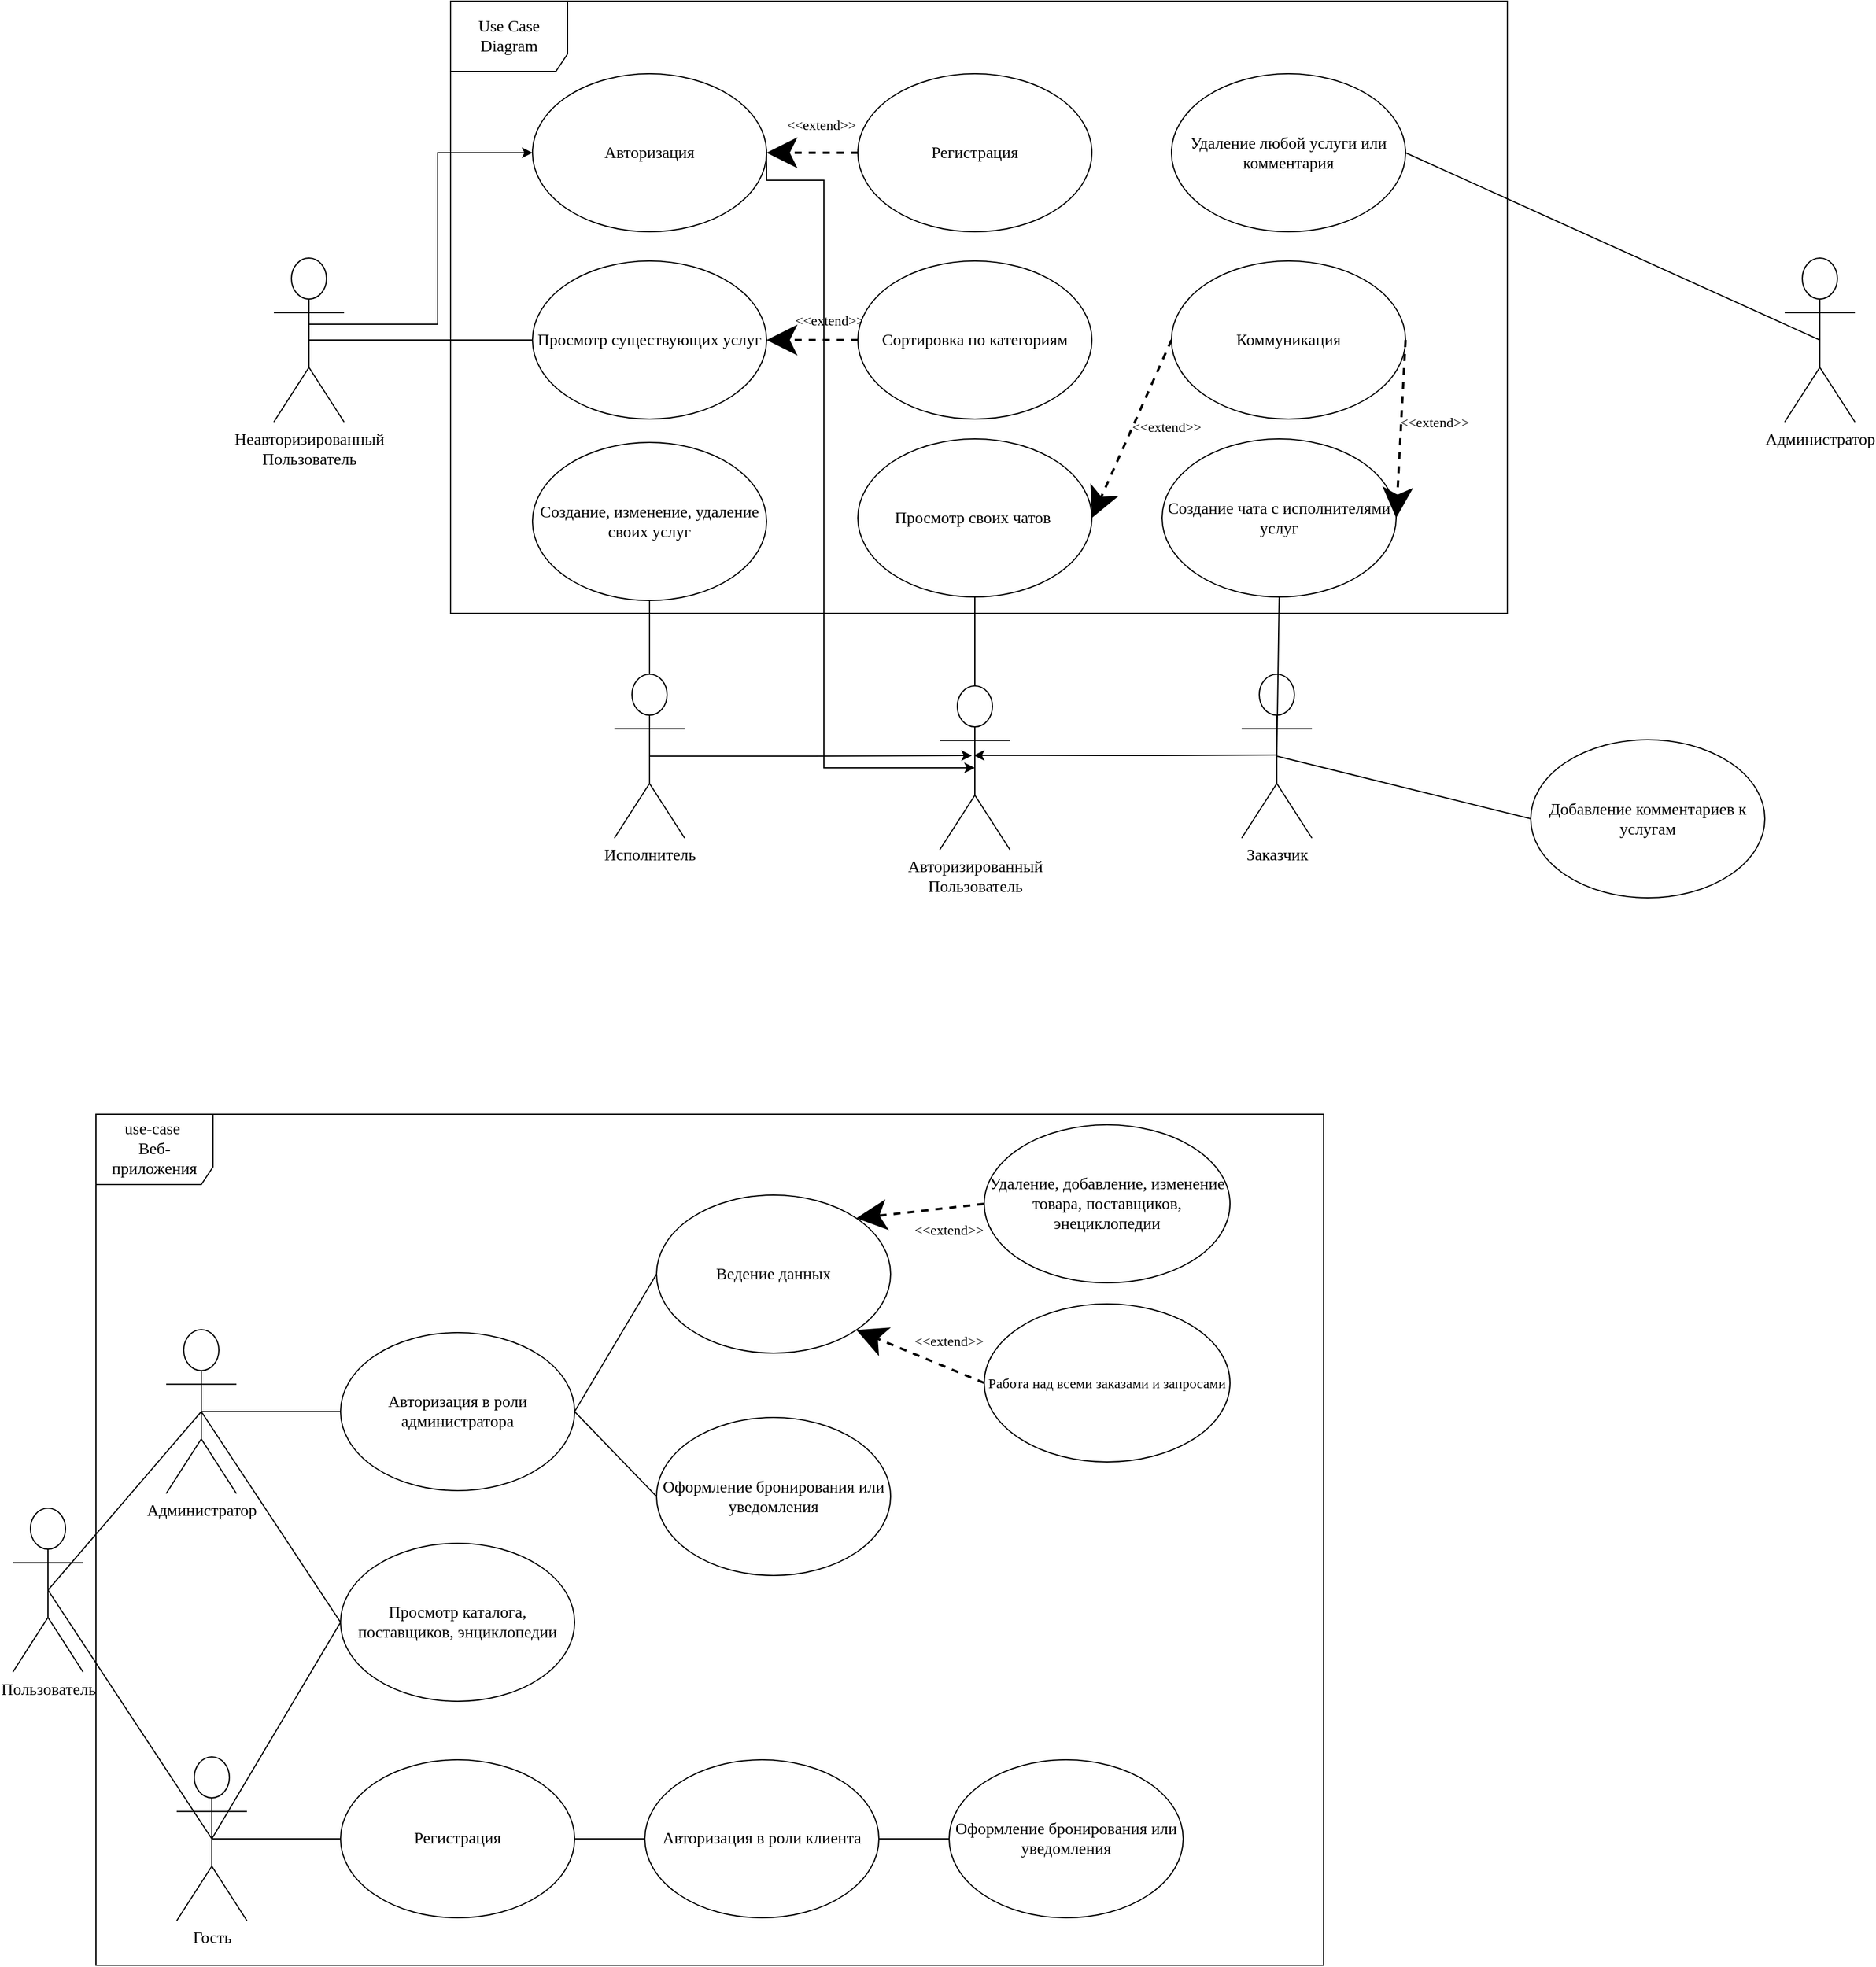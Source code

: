 <mxfile version="20.6.0" type="github">
  <diagram id="Wd_oJn38wZUzVgSo89xS" name="Page-1">
    <mxGraphModel dx="2078" dy="953" grid="0" gridSize="10" guides="1" tooltips="1" connect="1" arrows="1" fold="1" page="1" pageScale="1" pageWidth="2339" pageHeight="3300" math="0" shadow="0">
      <root>
        <mxCell id="0" />
        <mxCell id="1" parent="0" />
        <mxCell id="pzFhs3liKInP-grsurP8-2" value="&lt;font style=&quot;font-size: 14px&quot;&gt;Use Case Diagram&lt;br&gt;&lt;/font&gt;" style="shape=umlFrame;whiteSpace=wrap;html=1;width=100;height=60;perimeterSpacing=0;shadow=0;fontFamily=GOST type A Regular;fontSource=https%3A%2F%2Fwebfonts.pro%2Flight-fonts%2F123-gost_type_a.html;" parent="1" vertex="1">
          <mxGeometry x="734" y="470" width="903" height="523" as="geometry" />
        </mxCell>
        <mxCell id="pzFhs3liKInP-grsurP8-4" value="&lt;span style=&quot;font-size: 14px;&quot;&gt;Авторизированный&lt;br&gt;Пользователь&lt;/span&gt;" style="shape=umlActor;verticalLabelPosition=bottom;verticalAlign=top;html=1;fontFamily=GOST type A Regular;fontSource=https%3A%2F%2Fwebfonts.pro%2Flight-fonts%2F123-gost_type_a.html;" parent="1" vertex="1">
          <mxGeometry x="1152" y="1055" width="60" height="140" as="geometry" />
        </mxCell>
        <mxCell id="75nwqV4LWfnyFNcIzqMc-3" style="edgeStyle=orthogonalEdgeStyle;rounded=0;orthogonalLoop=1;jettySize=auto;html=1;exitX=1;exitY=1;exitDx=0;exitDy=0;entryX=0;entryY=0.5;entryDx=0;entryDy=0;strokeColor=none;startArrow=none;" parent="1" source="3QS9H70OiHH0bNNLxcRu-53" edge="1">
          <mxGeometry relative="1" as="geometry">
            <mxPoint x="1096.973" y="845.052" as="sourcePoint" />
            <mxPoint x="1078" y="849.5" as="targetPoint" />
          </mxGeometry>
        </mxCell>
        <mxCell id="_zqxxpLCkDMLm2a-AfCi-22" value="&amp;lt;&amp;lt;extend&amp;gt;&amp;gt;" style="text;html=1;strokeColor=none;fillColor=none;align=center;verticalAlign=middle;whiteSpace=wrap;rounded=0;shadow=0;fontFamily=GOST type A Regular;fontSource=https%3A%2F%2Fwebfonts.pro%2Flight-fonts%2F123-gost_type_a.html;" parent="1" vertex="1">
          <mxGeometry x="1038" y="733" width="40" height="20" as="geometry" />
        </mxCell>
        <mxCell id="_zqxxpLCkDMLm2a-AfCi-23" style="edgeStyle=none;rounded=0;jumpStyle=none;jumpSize=21;orthogonalLoop=1;jettySize=auto;html=1;exitX=0;exitY=0.5;exitDx=0;exitDy=0;entryX=1;entryY=0.5;entryDx=0;entryDy=0;dashed=1;startSize=19;endSize=20;strokeWidth=2;fontFamily=GOST type A Regular;fontSource=https%3A%2F%2Fwebfonts.pro%2Flight-fonts%2F123-gost_type_a.html;" parent="1" source="3QS9H70OiHH0bNNLxcRu-14" target="3QS9H70OiHH0bNNLxcRu-13" edge="1">
          <mxGeometry relative="1" as="geometry">
            <mxPoint x="1343" y="849.5" as="sourcePoint" />
            <mxPoint x="1278" y="849.5" as="targetPoint" />
          </mxGeometry>
        </mxCell>
        <mxCell id="_zqxxpLCkDMLm2a-AfCi-24" value="&amp;lt;&amp;lt;extend&amp;gt;&amp;gt;" style="text;html=1;strokeColor=none;fillColor=none;align=center;verticalAlign=middle;whiteSpace=wrap;rounded=0;shadow=0;fontFamily=GOST type A Regular;fontSource=https%3A%2F%2Fwebfonts.pro%2Flight-fonts%2F123-gost_type_a.html;" parent="1" vertex="1">
          <mxGeometry x="1445" y="594" width="40" height="20" as="geometry" />
        </mxCell>
        <mxCell id="22gS27oRzTfj-EgKatDl-3" value="&lt;font style=&quot;font-size: 14px&quot;&gt;use-case&amp;nbsp;&lt;br&gt;Веб-приложения&lt;br&gt;&lt;/font&gt;" style="shape=umlFrame;whiteSpace=wrap;html=1;width=100;height=60;perimeterSpacing=0;shadow=0;fontFamily=GOST type A Regular;fontSource=https%3A%2F%2Fwebfonts.pro%2Flight-fonts%2F123-gost_type_a.html;" parent="1" vertex="1">
          <mxGeometry x="431" y="1421" width="1049" height="727" as="geometry" />
        </mxCell>
        <mxCell id="22gS27oRzTfj-EgKatDl-4" value="&lt;font style=&quot;font-size: 14px&quot;&gt;Пользователь&lt;/font&gt;" style="shape=umlActor;verticalLabelPosition=bottom;verticalAlign=top;html=1;fontFamily=GOST type A Regular;fontSource=https%3A%2F%2Fwebfonts.pro%2Flight-fonts%2F123-gost_type_a.html;" parent="1" vertex="1">
          <mxGeometry x="360" y="1757.5" width="60" height="140" as="geometry" />
        </mxCell>
        <mxCell id="22gS27oRzTfj-EgKatDl-5" value="" style="endArrow=none;html=1;entryX=0.5;entryY=0.5;entryDx=0;entryDy=0;exitX=0.5;exitY=0.5;exitDx=0;exitDy=0;exitPerimeter=0;entryPerimeter=0;fontFamily=GOST type A Regular;fontSource=https%3A%2F%2Fwebfonts.pro%2Flight-fonts%2F123-gost_type_a.html;" parent="1" source="22gS27oRzTfj-EgKatDl-4" target="22gS27oRzTfj-EgKatDl-7" edge="1">
          <mxGeometry width="50" height="50" relative="1" as="geometry">
            <mxPoint x="1000" y="1780" as="sourcePoint" />
            <mxPoint x="520" y="1827.5" as="targetPoint" />
          </mxGeometry>
        </mxCell>
        <mxCell id="22gS27oRzTfj-EgKatDl-7" value="&lt;font style=&quot;font-size: 14px&quot;&gt;Гость&lt;/font&gt;" style="shape=umlActor;verticalLabelPosition=bottom;verticalAlign=top;html=1;fontFamily=GOST type A Regular;fontSource=https%3A%2F%2Fwebfonts.pro%2Flight-fonts%2F123-gost_type_a.html;" parent="1" vertex="1">
          <mxGeometry x="500" y="1970" width="60" height="140" as="geometry" />
        </mxCell>
        <mxCell id="22gS27oRzTfj-EgKatDl-9" value="" style="endArrow=none;html=1;exitX=0.5;exitY=0.5;exitDx=0;exitDy=0;exitPerimeter=0;entryX=0;entryY=0.5;entryDx=0;entryDy=0;fontFamily=GOST type A Regular;fontSource=https%3A%2F%2Fwebfonts.pro%2Flight-fonts%2F123-gost_type_a.html;" parent="1" source="22gS27oRzTfj-EgKatDl-7" target="22gS27oRzTfj-EgKatDl-10" edge="1">
          <mxGeometry width="50" height="50" relative="1" as="geometry">
            <mxPoint x="400" y="1837.5" as="sourcePoint" />
            <mxPoint x="591" y="1530" as="targetPoint" />
          </mxGeometry>
        </mxCell>
        <mxCell id="22gS27oRzTfj-EgKatDl-10" value="&lt;font style=&quot;font-size: 14px&quot;&gt;Регистрация&lt;/font&gt;" style="ellipse;whiteSpace=wrap;html=1;fontFamily=GOST type A Regular;fontSource=https%3A%2F%2Fwebfonts.pro%2Flight-fonts%2F123-gost_type_a.html;" parent="1" vertex="1">
          <mxGeometry x="640" y="1972.5" width="200" height="135" as="geometry" />
        </mxCell>
        <mxCell id="22gS27oRzTfj-EgKatDl-11" value="&lt;font style=&quot;font-size: 14px&quot;&gt;Просмотр каталога, поставщиков, энциклопедии&lt;/font&gt;" style="ellipse;whiteSpace=wrap;html=1;fontFamily=GOST type A Regular;fontSource=https%3A%2F%2Fwebfonts.pro%2Flight-fonts%2F123-gost_type_a.html;" parent="1" vertex="1">
          <mxGeometry x="640" y="1787.5" width="200" height="135" as="geometry" />
        </mxCell>
        <mxCell id="22gS27oRzTfj-EgKatDl-12" value="" style="endArrow=none;html=1;exitX=0.5;exitY=0.5;exitDx=0;exitDy=0;exitPerimeter=0;entryX=0;entryY=0.5;entryDx=0;entryDy=0;fontFamily=GOST type A Regular;fontSource=https%3A%2F%2Fwebfonts.pro%2Flight-fonts%2F123-gost_type_a.html;" parent="1" source="22gS27oRzTfj-EgKatDl-7" target="22gS27oRzTfj-EgKatDl-11" edge="1">
          <mxGeometry width="50" height="50" relative="1" as="geometry">
            <mxPoint x="591" y="1530" as="sourcePoint" />
            <mxPoint x="661.0" y="1477.5" as="targetPoint" />
          </mxGeometry>
        </mxCell>
        <mxCell id="22gS27oRzTfj-EgKatDl-13" value="&lt;font style=&quot;font-size: 14px&quot;&gt;Авторизация в роли клиента&lt;/font&gt;" style="ellipse;whiteSpace=wrap;html=1;fontFamily=GOST type A Regular;fontSource=https%3A%2F%2Fwebfonts.pro%2Flight-fonts%2F123-gost_type_a.html;" parent="1" vertex="1">
          <mxGeometry x="900" y="1972.5" width="200" height="135" as="geometry" />
        </mxCell>
        <mxCell id="22gS27oRzTfj-EgKatDl-16" value="&lt;span style=&quot;font-size: 14px&quot;&gt;Оформление бронирования или уведомления&lt;/span&gt;" style="ellipse;whiteSpace=wrap;html=1;fontFamily=GOST type A Regular;fontSource=https%3A%2F%2Fwebfonts.pro%2Flight-fonts%2F123-gost_type_a.html;" parent="1" vertex="1">
          <mxGeometry x="1160" y="1972.5" width="200" height="135" as="geometry" />
        </mxCell>
        <mxCell id="22gS27oRzTfj-EgKatDl-17" value="&lt;font style=&quot;font-size: 14px&quot;&gt;Администратор&lt;/font&gt;" style="shape=umlActor;verticalLabelPosition=bottom;verticalAlign=top;html=1;fontFamily=GOST type A Regular;fontSource=https%3A%2F%2Fwebfonts.pro%2Flight-fonts%2F123-gost_type_a.html;" parent="1" vertex="1">
          <mxGeometry x="491" y="1605" width="60" height="140" as="geometry" />
        </mxCell>
        <mxCell id="22gS27oRzTfj-EgKatDl-18" value="" style="endArrow=none;html=1;entryX=0.5;entryY=0.5;entryDx=0;entryDy=0;exitX=0.5;exitY=0.5;exitDx=0;exitDy=0;exitPerimeter=0;entryPerimeter=0;fontFamily=GOST type A Regular;fontSource=https%3A%2F%2Fwebfonts.pro%2Flight-fonts%2F123-gost_type_a.html;" parent="1" source="22gS27oRzTfj-EgKatDl-4" target="22gS27oRzTfj-EgKatDl-17" edge="1">
          <mxGeometry width="50" height="50" relative="1" as="geometry">
            <mxPoint x="400" y="1837.5" as="sourcePoint" />
            <mxPoint x="591" y="1837.5" as="targetPoint" />
          </mxGeometry>
        </mxCell>
        <mxCell id="22gS27oRzTfj-EgKatDl-19" value="&lt;span style=&quot;font-size: 14px&quot;&gt;Ведение данных&lt;/span&gt;" style="ellipse;whiteSpace=wrap;html=1;fontFamily=GOST type A Regular;fontSource=https%3A%2F%2Fwebfonts.pro%2Flight-fonts%2F123-gost_type_a.html;" parent="1" vertex="1">
          <mxGeometry x="910" y="1490" width="200" height="135" as="geometry" />
        </mxCell>
        <mxCell id="22gS27oRzTfj-EgKatDl-20" value="&lt;span style=&quot;font-size: 14px&quot;&gt;Удаление, добавление, изменение товара, поставщиков, энециклопедии&lt;/span&gt;" style="ellipse;whiteSpace=wrap;html=1;fontFamily=GOST type A Regular;fontSource=https%3A%2F%2Fwebfonts.pro%2Flight-fonts%2F123-gost_type_a.html;" parent="1" vertex="1">
          <mxGeometry x="1190" y="1430" width="210" height="135" as="geometry" />
        </mxCell>
        <mxCell id="22gS27oRzTfj-EgKatDl-21" value="Работа над всеми заказами и запросами" style="ellipse;whiteSpace=wrap;html=1;fontFamily=GOST type A Regular;fontSource=https%3A%2F%2Fwebfonts.pro%2Flight-fonts%2F123-gost_type_a.html;" parent="1" vertex="1">
          <mxGeometry x="1190" y="1583" width="210" height="135" as="geometry" />
        </mxCell>
        <mxCell id="22gS27oRzTfj-EgKatDl-23" value="" style="endArrow=none;html=1;exitX=0.5;exitY=0.5;exitDx=0;exitDy=0;exitPerimeter=0;entryX=0;entryY=0.5;entryDx=0;entryDy=0;fontFamily=GOST type A Regular;fontSource=https%3A%2F%2Fwebfonts.pro%2Flight-fonts%2F123-gost_type_a.html;" parent="1" source="22gS27oRzTfj-EgKatDl-17" target="22gS27oRzTfj-EgKatDl-11" edge="1">
          <mxGeometry width="50" height="50" relative="1" as="geometry">
            <mxPoint x="651" y="2150" as="sourcePoint" />
            <mxPoint x="780.0" y="2257.5" as="targetPoint" />
          </mxGeometry>
        </mxCell>
        <mxCell id="22gS27oRzTfj-EgKatDl-24" style="edgeStyle=none;rounded=0;jumpStyle=none;jumpSize=21;orthogonalLoop=1;jettySize=auto;html=1;exitX=0;exitY=0.5;exitDx=0;exitDy=0;entryX=1;entryY=0;entryDx=0;entryDy=0;dashed=1;startSize=19;endSize=20;strokeWidth=2;fontFamily=GOST type A Regular;fontSource=https%3A%2F%2Fwebfonts.pro%2Flight-fonts%2F123-gost_type_a.html;" parent="1" source="22gS27oRzTfj-EgKatDl-20" target="22gS27oRzTfj-EgKatDl-19" edge="1">
          <mxGeometry relative="1" as="geometry">
            <mxPoint x="981" y="2142.4" as="sourcePoint" />
            <mxPoint x="1060.102" y="2060.003" as="targetPoint" />
          </mxGeometry>
        </mxCell>
        <mxCell id="22gS27oRzTfj-EgKatDl-25" value="&amp;lt;&amp;lt;extend&amp;gt;&amp;gt;" style="text;html=1;strokeColor=none;fillColor=none;align=center;verticalAlign=middle;whiteSpace=wrap;rounded=0;shadow=0;fontFamily=GOST type A Regular;fontSource=https%3A%2F%2Fwebfonts.pro%2Flight-fonts%2F123-gost_type_a.html;" parent="1" vertex="1">
          <mxGeometry x="1140" y="1510" width="40" height="20" as="geometry" />
        </mxCell>
        <mxCell id="22gS27oRzTfj-EgKatDl-26" style="edgeStyle=none;rounded=0;jumpStyle=none;jumpSize=21;orthogonalLoop=1;jettySize=auto;html=1;exitX=0;exitY=0.5;exitDx=0;exitDy=0;entryX=1;entryY=1;entryDx=0;entryDy=0;dashed=1;startSize=19;endSize=20;strokeWidth=2;fontFamily=GOST type A Regular;fontSource=https%3A%2F%2Fwebfonts.pro%2Flight-fonts%2F123-gost_type_a.html;" parent="1" source="22gS27oRzTfj-EgKatDl-21" target="22gS27oRzTfj-EgKatDl-19" edge="1">
          <mxGeometry relative="1" as="geometry">
            <mxPoint x="991.0" y="2047.5" as="sourcePoint" />
            <mxPoint x="911.898" y="2102.397" as="targetPoint" />
          </mxGeometry>
        </mxCell>
        <mxCell id="22gS27oRzTfj-EgKatDl-27" value="&amp;lt;&amp;lt;extend&amp;gt;&amp;gt;" style="text;html=1;strokeColor=none;fillColor=none;align=center;verticalAlign=middle;whiteSpace=wrap;rounded=0;shadow=0;fontFamily=GOST type A Regular;fontSource=https%3A%2F%2Fwebfonts.pro%2Flight-fonts%2F123-gost_type_a.html;" parent="1" vertex="1">
          <mxGeometry x="1140" y="1605" width="40" height="20" as="geometry" />
        </mxCell>
        <mxCell id="22gS27oRzTfj-EgKatDl-28" value="" style="endArrow=none;html=1;exitX=1;exitY=0.5;exitDx=0;exitDy=0;entryX=0;entryY=0.5;entryDx=0;entryDy=0;fontFamily=GOST type A Regular;fontSource=https%3A%2F%2Fwebfonts.pro%2Flight-fonts%2F123-gost_type_a.html;" parent="1" source="22gS27oRzTfj-EgKatDl-13" target="22gS27oRzTfj-EgKatDl-16" edge="1">
          <mxGeometry width="50" height="50" relative="1" as="geometry">
            <mxPoint x="591" y="1540" as="sourcePoint" />
            <mxPoint x="741" y="1487.5" as="targetPoint" />
          </mxGeometry>
        </mxCell>
        <mxCell id="22gS27oRzTfj-EgKatDl-31" value="" style="endArrow=none;html=1;exitX=1;exitY=0.5;exitDx=0;exitDy=0;entryX=0;entryY=0.5;entryDx=0;entryDy=0;fontFamily=GOST type A Regular;fontSource=https%3A%2F%2Fwebfonts.pro%2Flight-fonts%2F123-gost_type_a.html;" parent="1" source="22gS27oRzTfj-EgKatDl-10" target="22gS27oRzTfj-EgKatDl-13" edge="1">
          <mxGeometry width="50" height="50" relative="1" as="geometry">
            <mxPoint x="1240.0" y="1907.5" as="sourcePoint" />
            <mxPoint x="1200.0" y="1660.5" as="targetPoint" />
          </mxGeometry>
        </mxCell>
        <mxCell id="22gS27oRzTfj-EgKatDl-33" value="&lt;font style=&quot;font-size: 14px&quot;&gt;Авторизация в роли администратора&lt;/font&gt;" style="ellipse;whiteSpace=wrap;html=1;fontFamily=GOST type A Regular;fontSource=https%3A%2F%2Fwebfonts.pro%2Flight-fonts%2F123-gost_type_a.html;" parent="1" vertex="1">
          <mxGeometry x="640" y="1607.5" width="200" height="135" as="geometry" />
        </mxCell>
        <mxCell id="22gS27oRzTfj-EgKatDl-34" value="" style="endArrow=none;html=1;exitX=0.5;exitY=0.5;exitDx=0;exitDy=0;exitPerimeter=0;entryX=0;entryY=0.5;entryDx=0;entryDy=0;fontFamily=GOST type A Regular;fontSource=https%3A%2F%2Fwebfonts.pro%2Flight-fonts%2F123-gost_type_a.html;" parent="1" source="22gS27oRzTfj-EgKatDl-17" target="22gS27oRzTfj-EgKatDl-33" edge="1">
          <mxGeometry width="50" height="50" relative="1" as="geometry">
            <mxPoint x="531" y="1660" as="sourcePoint" />
            <mxPoint x="630.0" y="1827.5" as="targetPoint" />
          </mxGeometry>
        </mxCell>
        <mxCell id="22gS27oRzTfj-EgKatDl-35" value="" style="endArrow=none;html=1;exitX=1;exitY=0.5;exitDx=0;exitDy=0;entryX=0;entryY=0.5;entryDx=0;entryDy=0;fontFamily=GOST type A Regular;fontSource=https%3A%2F%2Fwebfonts.pro%2Flight-fonts%2F123-gost_type_a.html;" parent="1" source="22gS27oRzTfj-EgKatDl-33" target="22gS27oRzTfj-EgKatDl-19" edge="1">
          <mxGeometry width="50" height="50" relative="1" as="geometry">
            <mxPoint x="541" y="1670" as="sourcePoint" />
            <mxPoint x="640.0" y="1837.5" as="targetPoint" />
          </mxGeometry>
        </mxCell>
        <mxCell id="22gS27oRzTfj-EgKatDl-36" value="&lt;span style=&quot;font-size: 14px&quot;&gt;Оформление бронирования или уведомления&lt;/span&gt;" style="ellipse;whiteSpace=wrap;html=1;fontFamily=GOST type A Regular;fontSource=https%3A%2F%2Fwebfonts.pro%2Flight-fonts%2F123-gost_type_a.html;" parent="1" vertex="1">
          <mxGeometry x="910" y="1680" width="200" height="135" as="geometry" />
        </mxCell>
        <mxCell id="22gS27oRzTfj-EgKatDl-37" value="" style="endArrow=none;html=1;exitX=1;exitY=0.5;exitDx=0;exitDy=0;entryX=0;entryY=0.5;entryDx=0;entryDy=0;fontFamily=GOST type A Regular;fontSource=https%3A%2F%2Fwebfonts.pro%2Flight-fonts%2F123-gost_type_a.html;" parent="1" source="22gS27oRzTfj-EgKatDl-33" target="22gS27oRzTfj-EgKatDl-36" edge="1">
          <mxGeometry width="50" height="50" relative="1" as="geometry">
            <mxPoint x="830.0" y="1547.5" as="sourcePoint" />
            <mxPoint x="890.0" y="1547.5" as="targetPoint" />
          </mxGeometry>
        </mxCell>
        <mxCell id="3QS9H70OiHH0bNNLxcRu-1" value="&lt;font style=&quot;font-size: 14px&quot;&gt;Просмотр существующих услуг&lt;/font&gt;" style="ellipse;whiteSpace=wrap;html=1;fontFamily=GOST type A Regular;fontSource=https%3A%2F%2Fwebfonts.pro%2Flight-fonts%2F123-gost_type_a.html;" vertex="1" parent="1">
          <mxGeometry x="804" y="692" width="200" height="135" as="geometry" />
        </mxCell>
        <mxCell id="3QS9H70OiHH0bNNLxcRu-2" value="&lt;font style=&quot;font-size: 14px&quot;&gt;Сортировка по категориям&lt;/font&gt;" style="ellipse;whiteSpace=wrap;html=1;fontFamily=GOST type A Regular;fontSource=https%3A%2F%2Fwebfonts.pro%2Flight-fonts%2F123-gost_type_a.html;" vertex="1" parent="1">
          <mxGeometry x="1082" y="692" width="200" height="135" as="geometry" />
        </mxCell>
        <mxCell id="3QS9H70OiHH0bNNLxcRu-3" style="edgeStyle=none;rounded=0;jumpStyle=none;jumpSize=21;orthogonalLoop=1;jettySize=auto;html=1;exitX=0;exitY=0.5;exitDx=0;exitDy=0;entryX=1;entryY=0.5;entryDx=0;entryDy=0;dashed=1;startSize=19;endSize=20;strokeWidth=2;fontFamily=GOST type A Regular;fontSource=https%3A%2F%2Fwebfonts.pro%2Flight-fonts%2F123-gost_type_a.html;" edge="1" parent="1" source="3QS9H70OiHH0bNNLxcRu-2" target="3QS9H70OiHH0bNNLxcRu-1">
          <mxGeometry relative="1" as="geometry">
            <mxPoint x="1048" y="684" as="sourcePoint" />
            <mxPoint x="983" y="684" as="targetPoint" />
          </mxGeometry>
        </mxCell>
        <mxCell id="3QS9H70OiHH0bNNLxcRu-10" value="&lt;span style=&quot;font-size: 14px;&quot;&gt;Администратор&lt;/span&gt;" style="shape=umlActor;verticalLabelPosition=bottom;verticalAlign=top;html=1;fontFamily=GOST type A Regular;fontSource=https%3A%2F%2Fwebfonts.pro%2Flight-fonts%2F123-gost_type_a.html;" vertex="1" parent="1">
          <mxGeometry x="1874" y="689.5" width="60" height="140" as="geometry" />
        </mxCell>
        <mxCell id="3QS9H70OiHH0bNNLxcRu-59" style="edgeStyle=orthogonalEdgeStyle;rounded=0;orthogonalLoop=1;jettySize=auto;html=1;exitX=1;exitY=0.5;exitDx=0;exitDy=0;entryX=0.5;entryY=0.5;entryDx=0;entryDy=0;entryPerimeter=0;" edge="1" parent="1" source="3QS9H70OiHH0bNNLxcRu-13" target="pzFhs3liKInP-grsurP8-4">
          <mxGeometry relative="1" as="geometry">
            <mxPoint x="1028" y="1249" as="targetPoint" />
            <Array as="points">
              <mxPoint x="1013" y="623" />
              <mxPoint x="1053" y="623" />
              <mxPoint x="1053" y="1119" />
            </Array>
          </mxGeometry>
        </mxCell>
        <mxCell id="3QS9H70OiHH0bNNLxcRu-13" value="&lt;font style=&quot;font-size: 14px&quot;&gt;Авторизация&lt;/font&gt;" style="ellipse;whiteSpace=wrap;html=1;fontFamily=GOST type A Regular;fontSource=https%3A%2F%2Fwebfonts.pro%2Flight-fonts%2F123-gost_type_a.html;" vertex="1" parent="1">
          <mxGeometry x="804" y="532" width="200" height="135" as="geometry" />
        </mxCell>
        <mxCell id="3QS9H70OiHH0bNNLxcRu-14" value="&lt;font style=&quot;font-size: 14px&quot;&gt;Регистрация&lt;/font&gt;" style="ellipse;whiteSpace=wrap;html=1;fontFamily=GOST type A Regular;fontSource=https%3A%2F%2Fwebfonts.pro%2Flight-fonts%2F123-gost_type_a.html;" vertex="1" parent="1">
          <mxGeometry x="1082" y="532" width="200" height="135" as="geometry" />
        </mxCell>
        <mxCell id="3QS9H70OiHH0bNNLxcRu-19" value="&lt;span style=&quot;font-size: 14px;&quot;&gt;Удаление любой услуги или комментария&lt;/span&gt;" style="ellipse;whiteSpace=wrap;html=1;fontFamily=GOST type A Regular;fontSource=https%3A%2F%2Fwebfonts.pro%2Flight-fonts%2F123-gost_type_a.html;" vertex="1" parent="1">
          <mxGeometry x="1350" y="532" width="200" height="135" as="geometry" />
        </mxCell>
        <mxCell id="3QS9H70OiHH0bNNLxcRu-20" value="" style="endArrow=none;html=1;exitX=0.5;exitY=0.5;exitDx=0;exitDy=0;exitPerimeter=0;entryX=1;entryY=0.5;entryDx=0;entryDy=0;fontFamily=GOST type A Regular;fontSource=https%3A%2F%2Fwebfonts.pro%2Flight-fonts%2F123-gost_type_a.html;" edge="1" parent="1" source="3QS9H70OiHH0bNNLxcRu-10" target="3QS9H70OiHH0bNNLxcRu-19">
          <mxGeometry width="50" height="50" relative="1" as="geometry">
            <mxPoint x="1727" y="706" as="sourcePoint" />
            <mxPoint x="1320" y="658.5" as="targetPoint" />
          </mxGeometry>
        </mxCell>
        <mxCell id="3QS9H70OiHH0bNNLxcRu-21" value="&lt;font style=&quot;font-size: 14px&quot;&gt;Создание, изменение, удаление своих услуг&lt;/font&gt;" style="ellipse;whiteSpace=wrap;html=1;fontFamily=GOST type A Regular;fontSource=https%3A%2F%2Fwebfonts.pro%2Flight-fonts%2F123-gost_type_a.html;" vertex="1" parent="1">
          <mxGeometry x="804" y="847" width="200" height="135" as="geometry" />
        </mxCell>
        <mxCell id="3QS9H70OiHH0bNNLxcRu-25" value="" style="endArrow=none;html=1;exitX=0.5;exitY=1;exitDx=0;exitDy=0;entryX=0.5;entryY=0;entryDx=0;entryDy=0;fontFamily=GOST type A Regular;fontSource=https%3A%2F%2Fwebfonts.pro%2Flight-fonts%2F123-gost_type_a.html;entryPerimeter=0;" edge="1" parent="1" source="3QS9H70OiHH0bNNLxcRu-21" target="3QS9H70OiHH0bNNLxcRu-28">
          <mxGeometry width="50" height="50" relative="1" as="geometry">
            <mxPoint x="1737" y="716" as="sourcePoint" />
            <mxPoint x="1330.0" y="1000.5" as="targetPoint" />
          </mxGeometry>
        </mxCell>
        <mxCell id="3QS9H70OiHH0bNNLxcRu-66" style="edgeStyle=orthogonalEdgeStyle;rounded=0;orthogonalLoop=1;jettySize=auto;html=1;entryX=0.485;entryY=0.424;entryDx=0;entryDy=0;entryPerimeter=0;" edge="1" parent="1" target="pzFhs3liKInP-grsurP8-4">
          <mxGeometry relative="1" as="geometry">
            <mxPoint x="1440" y="1114" as="sourcePoint" />
          </mxGeometry>
        </mxCell>
        <mxCell id="3QS9H70OiHH0bNNLxcRu-27" value="&lt;span style=&quot;font-size: 14px;&quot;&gt;Заказчик&lt;/span&gt;" style="shape=umlActor;verticalLabelPosition=bottom;verticalAlign=top;html=1;fontFamily=GOST type A Regular;fontSource=https%3A%2F%2Fwebfonts.pro%2Flight-fonts%2F123-gost_type_a.html;" vertex="1" parent="1">
          <mxGeometry x="1410" y="1045" width="60" height="140" as="geometry" />
        </mxCell>
        <mxCell id="3QS9H70OiHH0bNNLxcRu-65" style="edgeStyle=orthogonalEdgeStyle;rounded=0;orthogonalLoop=1;jettySize=auto;html=1;exitX=0.5;exitY=0.5;exitDx=0;exitDy=0;exitPerimeter=0;entryX=0.458;entryY=0.425;entryDx=0;entryDy=0;entryPerimeter=0;" edge="1" parent="1" source="3QS9H70OiHH0bNNLxcRu-28" target="pzFhs3liKInP-grsurP8-4">
          <mxGeometry relative="1" as="geometry" />
        </mxCell>
        <mxCell id="3QS9H70OiHH0bNNLxcRu-28" value="&lt;span style=&quot;font-size: 14px;&quot;&gt;Исполнитель&lt;/span&gt;" style="shape=umlActor;verticalLabelPosition=bottom;verticalAlign=top;html=1;fontFamily=GOST type A Regular;fontSource=https%3A%2F%2Fwebfonts.pro%2Flight-fonts%2F123-gost_type_a.html;" vertex="1" parent="1">
          <mxGeometry x="874" y="1045" width="60" height="140" as="geometry" />
        </mxCell>
        <mxCell id="3QS9H70OiHH0bNNLxcRu-56" style="edgeStyle=orthogonalEdgeStyle;rounded=0;orthogonalLoop=1;jettySize=auto;html=1;exitX=0.5;exitY=0.5;exitDx=0;exitDy=0;exitPerimeter=0;entryX=0;entryY=0.5;entryDx=0;entryDy=0;" edge="1" parent="1" source="3QS9H70OiHH0bNNLxcRu-36" target="3QS9H70OiHH0bNNLxcRu-13">
          <mxGeometry relative="1" as="geometry">
            <Array as="points">
              <mxPoint x="613" y="746" />
              <mxPoint x="723" y="746" />
              <mxPoint x="723" y="600" />
            </Array>
          </mxGeometry>
        </mxCell>
        <mxCell id="3QS9H70OiHH0bNNLxcRu-36" value="&lt;span style=&quot;font-size: 14px;&quot;&gt;Неавторизированный&lt;br&gt;Пользователь&lt;/span&gt;" style="shape=umlActor;verticalLabelPosition=bottom;verticalAlign=top;html=1;fontFamily=GOST type A Regular;fontSource=https%3A%2F%2Fwebfonts.pro%2Flight-fonts%2F123-gost_type_a.html;" vertex="1" parent="1">
          <mxGeometry x="583" y="689.5" width="60" height="140" as="geometry" />
        </mxCell>
        <mxCell id="3QS9H70OiHH0bNNLxcRu-37" value="" style="endArrow=none;html=1;exitX=0;exitY=0.5;exitDx=0;exitDy=0;entryX=0.5;entryY=0.5;entryDx=0;entryDy=0;fontFamily=GOST type A Regular;fontSource=https%3A%2F%2Fwebfonts.pro%2Flight-fonts%2F123-gost_type_a.html;entryPerimeter=0;" edge="1" parent="1" source="3QS9H70OiHH0bNNLxcRu-1" target="3QS9H70OiHH0bNNLxcRu-36">
          <mxGeometry width="50" height="50" relative="1" as="geometry">
            <mxPoint x="672" y="624" as="sourcePoint" />
            <mxPoint x="874.0" y="629.5" as="targetPoint" />
          </mxGeometry>
        </mxCell>
        <mxCell id="3QS9H70OiHH0bNNLxcRu-41" value="&lt;span style=&quot;font-size: 14px;&quot;&gt;Добавление комментариев к услугам&lt;/span&gt;" style="ellipse;whiteSpace=wrap;html=1;fontFamily=GOST type A Regular;fontSource=https%3A%2F%2Fwebfonts.pro%2Flight-fonts%2F123-gost_type_a.html;" vertex="1" parent="1">
          <mxGeometry x="1657" y="1101" width="200" height="135" as="geometry" />
        </mxCell>
        <mxCell id="3QS9H70OiHH0bNNLxcRu-43" value="" style="endArrow=none;html=1;exitX=0;exitY=0.5;exitDx=0;exitDy=0;entryX=0.5;entryY=0.5;entryDx=0;entryDy=0;fontFamily=GOST type A Regular;fontSource=https%3A%2F%2Fwebfonts.pro%2Flight-fonts%2F123-gost_type_a.html;entryPerimeter=0;" edge="1" parent="1" source="3QS9H70OiHH0bNNLxcRu-41" target="3QS9H70OiHH0bNNLxcRu-27">
          <mxGeometry width="50" height="50" relative="1" as="geometry">
            <mxPoint x="874.0" y="795.5" as="sourcePoint" />
            <mxPoint x="672" y="624" as="targetPoint" />
          </mxGeometry>
        </mxCell>
        <mxCell id="3QS9H70OiHH0bNNLxcRu-44" value="&lt;span style=&quot;font-size: 14px;&quot;&gt;Просмотр своих чатов&amp;nbsp;&lt;/span&gt;" style="ellipse;whiteSpace=wrap;html=1;fontFamily=GOST type A Regular;fontSource=https%3A%2F%2Fwebfonts.pro%2Flight-fonts%2F123-gost_type_a.html;" vertex="1" parent="1">
          <mxGeometry x="1082" y="844" width="200" height="135" as="geometry" />
        </mxCell>
        <mxCell id="3QS9H70OiHH0bNNLxcRu-46" value="&lt;span style=&quot;font-size: 14px;&quot;&gt;Создание чата с исполнителями услуг&lt;/span&gt;" style="ellipse;whiteSpace=wrap;html=1;fontFamily=GOST type A Regular;fontSource=https%3A%2F%2Fwebfonts.pro%2Flight-fonts%2F123-gost_type_a.html;" vertex="1" parent="1">
          <mxGeometry x="1342" y="844" width="200" height="135" as="geometry" />
        </mxCell>
        <mxCell id="3QS9H70OiHH0bNNLxcRu-48" value="" style="endArrow=none;html=1;exitX=0.5;exitY=1;exitDx=0;exitDy=0;entryX=0.5;entryY=0.5;entryDx=0;entryDy=0;fontFamily=GOST type A Regular;fontSource=https%3A%2F%2Fwebfonts.pro%2Flight-fonts%2F123-gost_type_a.html;entryPerimeter=0;" edge="1" parent="1" source="3QS9H70OiHH0bNNLxcRu-46" target="3QS9H70OiHH0bNNLxcRu-27">
          <mxGeometry width="50" height="50" relative="1" as="geometry">
            <mxPoint x="819.0" y="1227.5" as="sourcePoint" />
            <mxPoint x="736" y="971" as="targetPoint" />
          </mxGeometry>
        </mxCell>
        <mxCell id="3QS9H70OiHH0bNNLxcRu-49" value="" style="endArrow=none;html=1;exitX=0.5;exitY=1;exitDx=0;exitDy=0;entryX=0.5;entryY=0;entryDx=0;entryDy=0;fontFamily=GOST type A Regular;fontSource=https%3A%2F%2Fwebfonts.pro%2Flight-fonts%2F123-gost_type_a.html;entryPerimeter=0;" edge="1" parent="1" source="3QS9H70OiHH0bNNLxcRu-44" target="pzFhs3liKInP-grsurP8-4">
          <mxGeometry width="50" height="50" relative="1" as="geometry">
            <mxPoint x="819.0" y="765.5" as="sourcePoint" />
            <mxPoint x="736" y="798" as="targetPoint" />
          </mxGeometry>
        </mxCell>
        <mxCell id="3QS9H70OiHH0bNNLxcRu-50" value="&lt;span style=&quot;font-size: 14px;&quot;&gt;Коммуникация&lt;/span&gt;" style="ellipse;whiteSpace=wrap;html=1;fontFamily=GOST type A Regular;fontSource=https%3A%2F%2Fwebfonts.pro%2Flight-fonts%2F123-gost_type_a.html;" vertex="1" parent="1">
          <mxGeometry x="1350" y="692" width="200" height="135" as="geometry" />
        </mxCell>
        <mxCell id="3QS9H70OiHH0bNNLxcRu-51" style="edgeStyle=none;rounded=0;jumpStyle=none;jumpSize=21;orthogonalLoop=1;jettySize=auto;html=1;exitX=0;exitY=0.5;exitDx=0;exitDy=0;entryX=1;entryY=0.5;entryDx=0;entryDy=0;dashed=1;startSize=19;endSize=20;strokeWidth=2;fontFamily=GOST type A Regular;fontSource=https%3A%2F%2Fwebfonts.pro%2Flight-fonts%2F123-gost_type_a.html;" edge="1" parent="1" source="3QS9H70OiHH0bNNLxcRu-50" target="3QS9H70OiHH0bNNLxcRu-44">
          <mxGeometry relative="1" as="geometry">
            <mxPoint x="1517.0" y="592.5" as="sourcePoint" />
            <mxPoint x="1407.0" y="594.5" as="targetPoint" />
          </mxGeometry>
        </mxCell>
        <mxCell id="3QS9H70OiHH0bNNLxcRu-52" style="edgeStyle=none;rounded=0;jumpStyle=none;jumpSize=21;orthogonalLoop=1;jettySize=auto;html=1;exitX=1;exitY=0.5;exitDx=0;exitDy=0;entryX=1;entryY=0.5;entryDx=0;entryDy=0;dashed=1;startSize=19;endSize=20;strokeWidth=2;fontFamily=GOST type A Regular;fontSource=https%3A%2F%2Fwebfonts.pro%2Flight-fonts%2F123-gost_type_a.html;" edge="1" parent="1" source="3QS9H70OiHH0bNNLxcRu-50" target="3QS9H70OiHH0bNNLxcRu-46">
          <mxGeometry relative="1" as="geometry">
            <mxPoint x="1107.058" y="877.927" as="sourcePoint" />
            <mxPoint x="1026.0" y="862.5" as="targetPoint" />
          </mxGeometry>
        </mxCell>
        <mxCell id="3QS9H70OiHH0bNNLxcRu-53" value="&amp;lt;&amp;lt;extend&amp;gt;&amp;gt;" style="text;html=1;strokeColor=none;fillColor=none;align=center;verticalAlign=middle;whiteSpace=wrap;rounded=0;shadow=0;fontFamily=GOST type A Regular;fontSource=https%3A%2F%2Fwebfonts.pro%2Flight-fonts%2F123-gost_type_a.html;" vertex="1" parent="1">
          <mxGeometry x="1326" y="824" width="40" height="20" as="geometry" />
        </mxCell>
        <mxCell id="3QS9H70OiHH0bNNLxcRu-54" value="" style="edgeStyle=orthogonalEdgeStyle;rounded=0;orthogonalLoop=1;jettySize=auto;html=1;exitX=1;exitY=1;exitDx=0;exitDy=0;entryX=0;entryY=0.5;entryDx=0;entryDy=0;strokeColor=none;endArrow=none;" edge="1" parent="1" target="3QS9H70OiHH0bNNLxcRu-53">
          <mxGeometry relative="1" as="geometry">
            <mxPoint x="1096.973" y="845.052" as="sourcePoint" />
            <mxPoint x="1078" y="849.5" as="targetPoint" />
          </mxGeometry>
        </mxCell>
        <mxCell id="3QS9H70OiHH0bNNLxcRu-55" value="&amp;lt;&amp;lt;extend&amp;gt;&amp;gt;" style="text;html=1;strokeColor=none;fillColor=none;align=center;verticalAlign=middle;whiteSpace=wrap;rounded=0;shadow=0;fontFamily=GOST type A Regular;fontSource=https%3A%2F%2Fwebfonts.pro%2Flight-fonts%2F123-gost_type_a.html;" vertex="1" parent="1">
          <mxGeometry x="1555" y="820" width="40" height="20" as="geometry" />
        </mxCell>
        <mxCell id="3QS9H70OiHH0bNNLxcRu-60" value="&amp;lt;&amp;lt;extend&amp;gt;&amp;gt;" style="text;html=1;strokeColor=none;fillColor=none;align=center;verticalAlign=middle;whiteSpace=wrap;rounded=0;shadow=0;fontFamily=GOST type A Regular;fontSource=https%3A%2F%2Fwebfonts.pro%2Flight-fonts%2F123-gost_type_a.html;" vertex="1" parent="1">
          <mxGeometry x="1031" y="566" width="40" height="20" as="geometry" />
        </mxCell>
      </root>
    </mxGraphModel>
  </diagram>
</mxfile>
